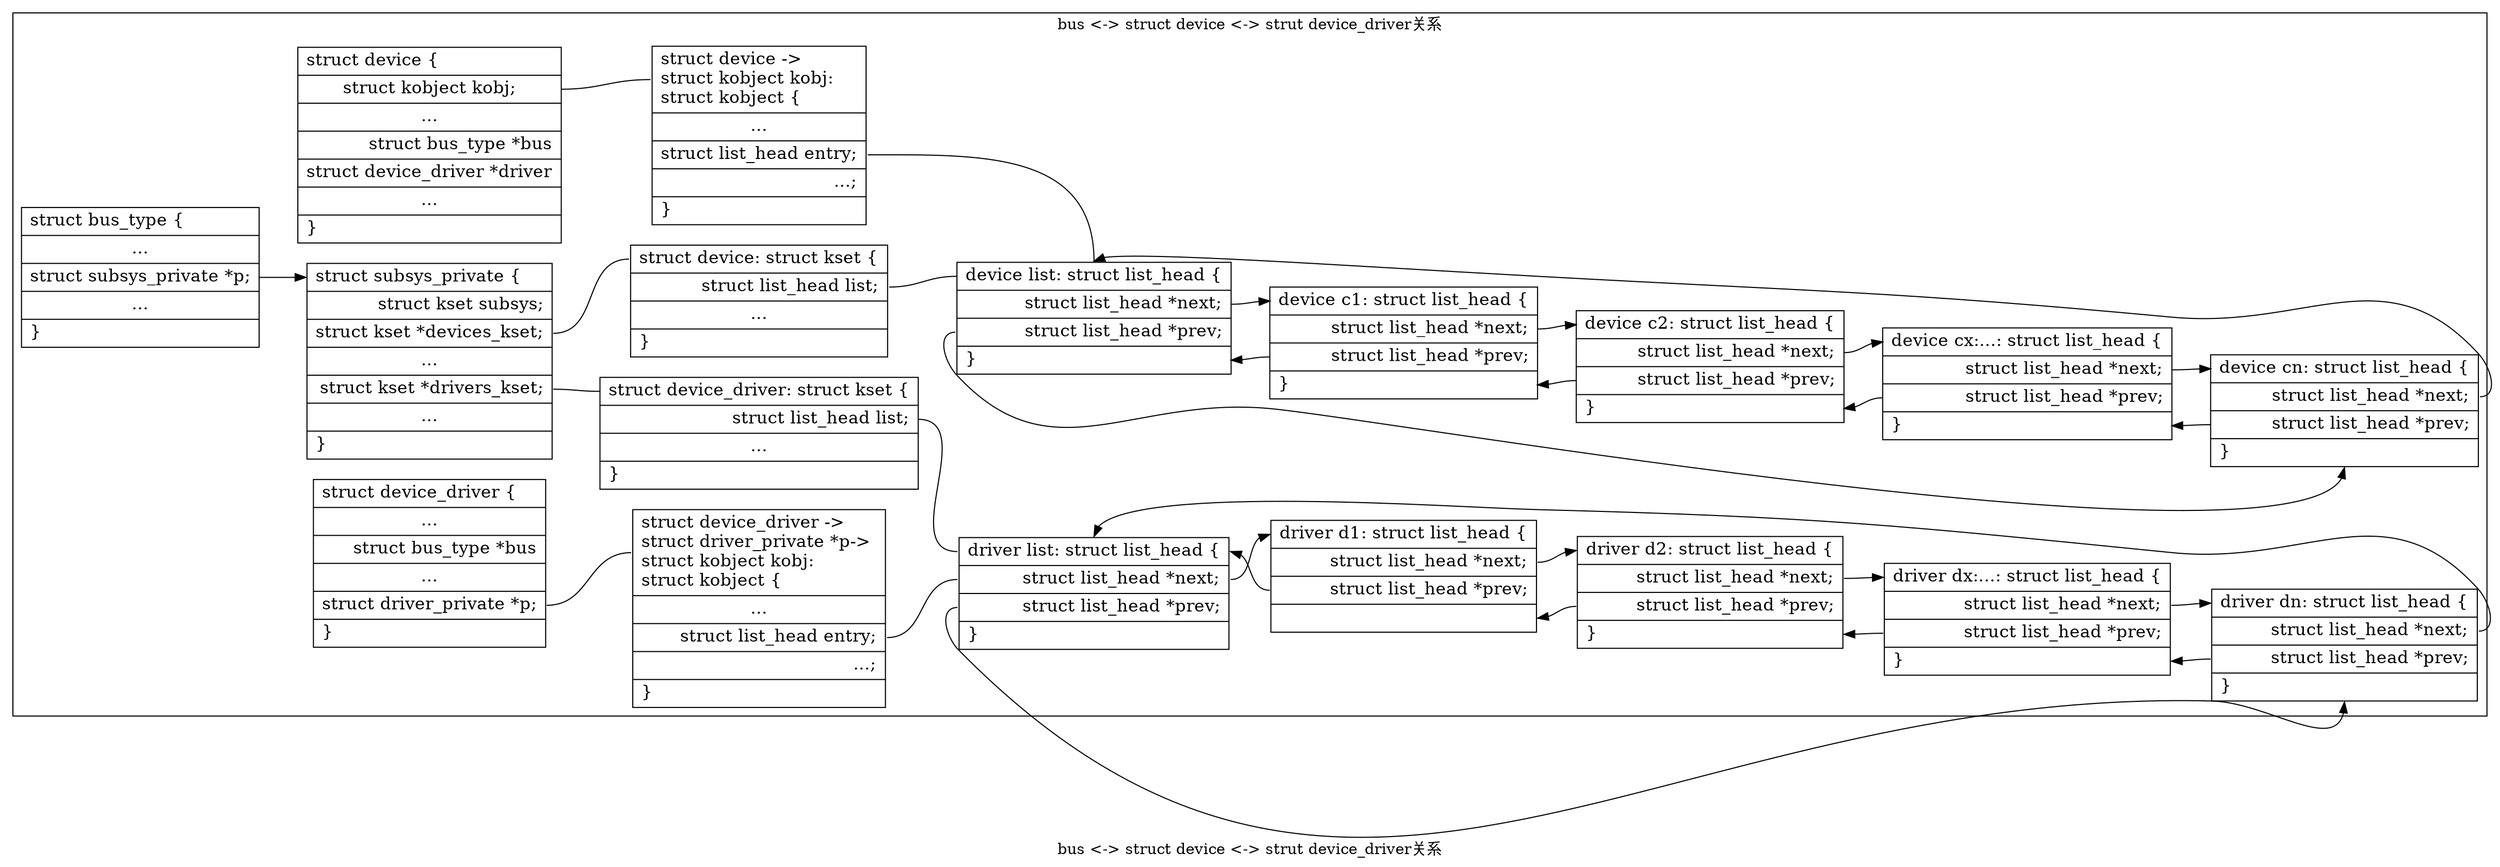 digraph g {
label = "bus <-> struct device <-> strut device_driver关系"
graph [
rankdir = "LR"
];
node [
fontsize = "16"
shape = "ellipse"

];
edge [
];

subgraph cluster_0 {
"bus_type" [label = "<f0>struct bus_type \{ \l | <f1> ...\n| <f2> struct subsys_private *p;\r|<f3> ...\n| <f4> \}\l",shape = "record"];

"subsys_private" [
label = "<f0> struct subsys_private \{\l | <f1> struct kset subsys;\r| <f2> struct kset *devices_kset;\r| <f3> ...\n|<f4> struct kset *drivers_kset;\r|<f5> ...\n|<f8> \}\l";
shape = record;
];

"bus_type":f2 -> "subsys_private":f0;


"kset_device"[
label = "<f0> struct device: struct kset \{\l|<f1> struct list_head list;\r|<f2> ...\n|<f3>\}\l";
shape = record;
];

"kset_driver"[
label = "<f0> struct device_driver: struct kset \{\l|<f1> struct list_head list;\r|<f2> ...\n|<f3>\}\l";
shape = record;
];

"subsys_private":f2 -> "kset_device":f0[dir = none];
"subsys_private":f4 -> "kset_driver":f0[dir = none];

"list_device"[
label = "<f0> device list: struct list_head \{\l| <f1> struct list_head *next;\r| <f2> struct list_head *prev;\r|<f3>\}\l";
shape = record;
];

"list_driver"[
label = "<f0> driver list: struct list_head \{\l| <f1> struct list_head *next;\r| <f2> struct list_head *prev;\r|<f3>\}\l";
shape = record;
];

"kset_device":f1 -> "list_device":f0[dir = none];
"kset_driver":f1 -> "list_driver":f0[dir = none];

"kobject_device"[
label = "<f0> struct device \-\> \lstruct kobject kobj:\lstruct kobject \{\l|<f1> ...\n| <f2> struct list_head entry;\r|<f3> ...;\r| <f4> \}\l";
shape = record;
];

"kobject_driver"[
label = "<f0> struct device_driver \-\> \lstruct driver_private *p\-\> \lstruct kobject kobj:\lstruct kobject \{\l|<f1> ...\n| <f2> struct list_head entry;\r|<f3> ...;\r| <f4> \}\l";
shape = record;
];

#"list_device":f1 -> "kobject_device":f2[dir = "both"];
#"list_driver":f1 -> "kobject_driver":f2[dir = "both"];

"device":f1 -> "kobject_device":f0[dir = none];
"device_driver":f4 -> "kobject_driver":f0[dir = none];



"device" [
label = "<f0>struct device \{\l|<f1> struct kobject kobj;|<f2> ...\n|<f3> struct bus_type *bus\r|<f4> struct device_driver *driver\r| <f5> ...\n|<f5> \}\l";
shape = "record";
];

"device_driver" [
label = "<f0>struct device_driver \{\l|<f1> ...\n|<f2>struct bus_type *bus\r|<f3> ...\n|<f4>struct driver_private *p;\l|<f5> \}\l";
shape = "record";
];
#"device":f4 -> "device_driver":f0;
#"device":f1 -> "kobject_device":f0;
#"device_driver":f4 -> "kobject_driver":f0;

"list_device1"[
label = "<f0> device c1: struct list_head \{\l| <f1> struct list_head *next;\r| <f2> struct list_head *prev;\r|<f3>\}\l";
shape = record;
];

"list_driver1"[
label = "<f0> driver d1: struct list_head \{\l| <f1> struct list_head *next;\r| <f2> struct list_head *prev;\r|<f3>}\l";
shape = record;
];

"list_device2"[
label = "<f0> device c2: struct list_head \{\l| <f1> struct list_head *next;\r| <f2> struct list_head *prev;\r|<f3>\}\l";
shape = record;
];

"list_driver2"[
label = "<f0> driver d2: struct list_head \{\l| <f1> struct list_head *next;\r| <f2> struct list_head *prev;\r|<f3>\}\l";
shape = record;
];

"list_devicex"[
label = "<f0> device cx:...: struct list_head \{\l| <f1> struct list_head *next;\r| <f2> struct list_head *prev;\r|<f3>\}\l";
shape = record;
];

"list_driverx"[
label = "<f0> driver dx:...: struct list_head \{\l| <f1> struct list_head *next;\r| <f2> struct list_head *prev;\r|<f3>\}\l";
shape = record;
];

"list_devicen"[
label = "<f0> device cn: struct list_head \{\l| <f1> struct list_head *next;\r| <f2> struct list_head *prev;\r|<f3>\}\l";
shape = record;
];

"list_drivern"[
label = "<f0> driver dn: struct list_head \{\l| <f1> struct list_head *next;\r| <f2> struct list_head *prev;\r|<f3>\}\l";
shape = record;
];

"list_device":f1 -> "list_device1":f0;
"list_device1":f2 -> "list_device":f3:e;

"list_device1":f1 -> "list_device2":f0;
"list_device2":f2 -> "list_device1":f3:e;

"list_device2":f1 -> "list_devicex":f0;
"list_devicex":f2 -> "list_device2":f3:e;

"list_devicex":f1 -> "list_devicen":f0;
"list_devicen":f2 -> "list_devicex":f3:e;


"list_devicen":f1:e -> "list_device":f0:n;
"list_device":f2:w -> "list_devicen":f3:s;

"list_driver":f1 -> "list_driver1":f0;
"list_driver1":f2 -> "list_driver":f0:e;

"list_driver1":f1 -> "list_driver2":f0;
"list_driver2":f2 -> "list_driver1":f3:e;

"list_driver2":f1 -> "list_driverx":f0;
"list_driverx":f2 -> "list_driver2":f3:e;

"list_driverx":f1 -> "list_drivern":f0;
"list_drivern":f2 -> "list_driverx":f3:e;


"list_drivern":f1:e -> "list_driver":f0:n;
"list_driver":f2:w -> "list_drivern":f3:s;
"kobject_device":f2:e -> "list_device":f0:n[dir = none];
"kobject_driver":f2:e -> "list_driver":f1:w[dir = none];
}



}
